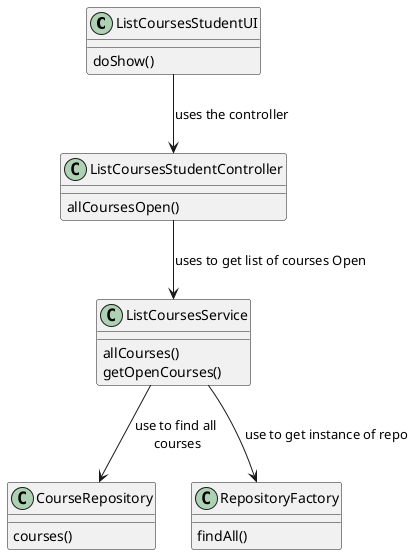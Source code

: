  @startuml

class ListCoursesStudentUI  {
}

class ListCoursesStudentController {
allCoursesOpen()
}

class ListCoursesService {
allCourses()
getOpenCourses()
}

class   CourseRepository {
courses()
}

class RepositoryFactory {
findAll()
}

ListCoursesStudentUI : doShow()
ListCoursesStudentUI -down-> ListCoursesStudentController: uses the controller

ListCoursesStudentController --> ListCoursesService : uses to get list of courses Open
ListCoursesService --> RepositoryFactory : use to get instance of repo
ListCoursesService --> CourseRepository : use to find all \ncourses



@enduml